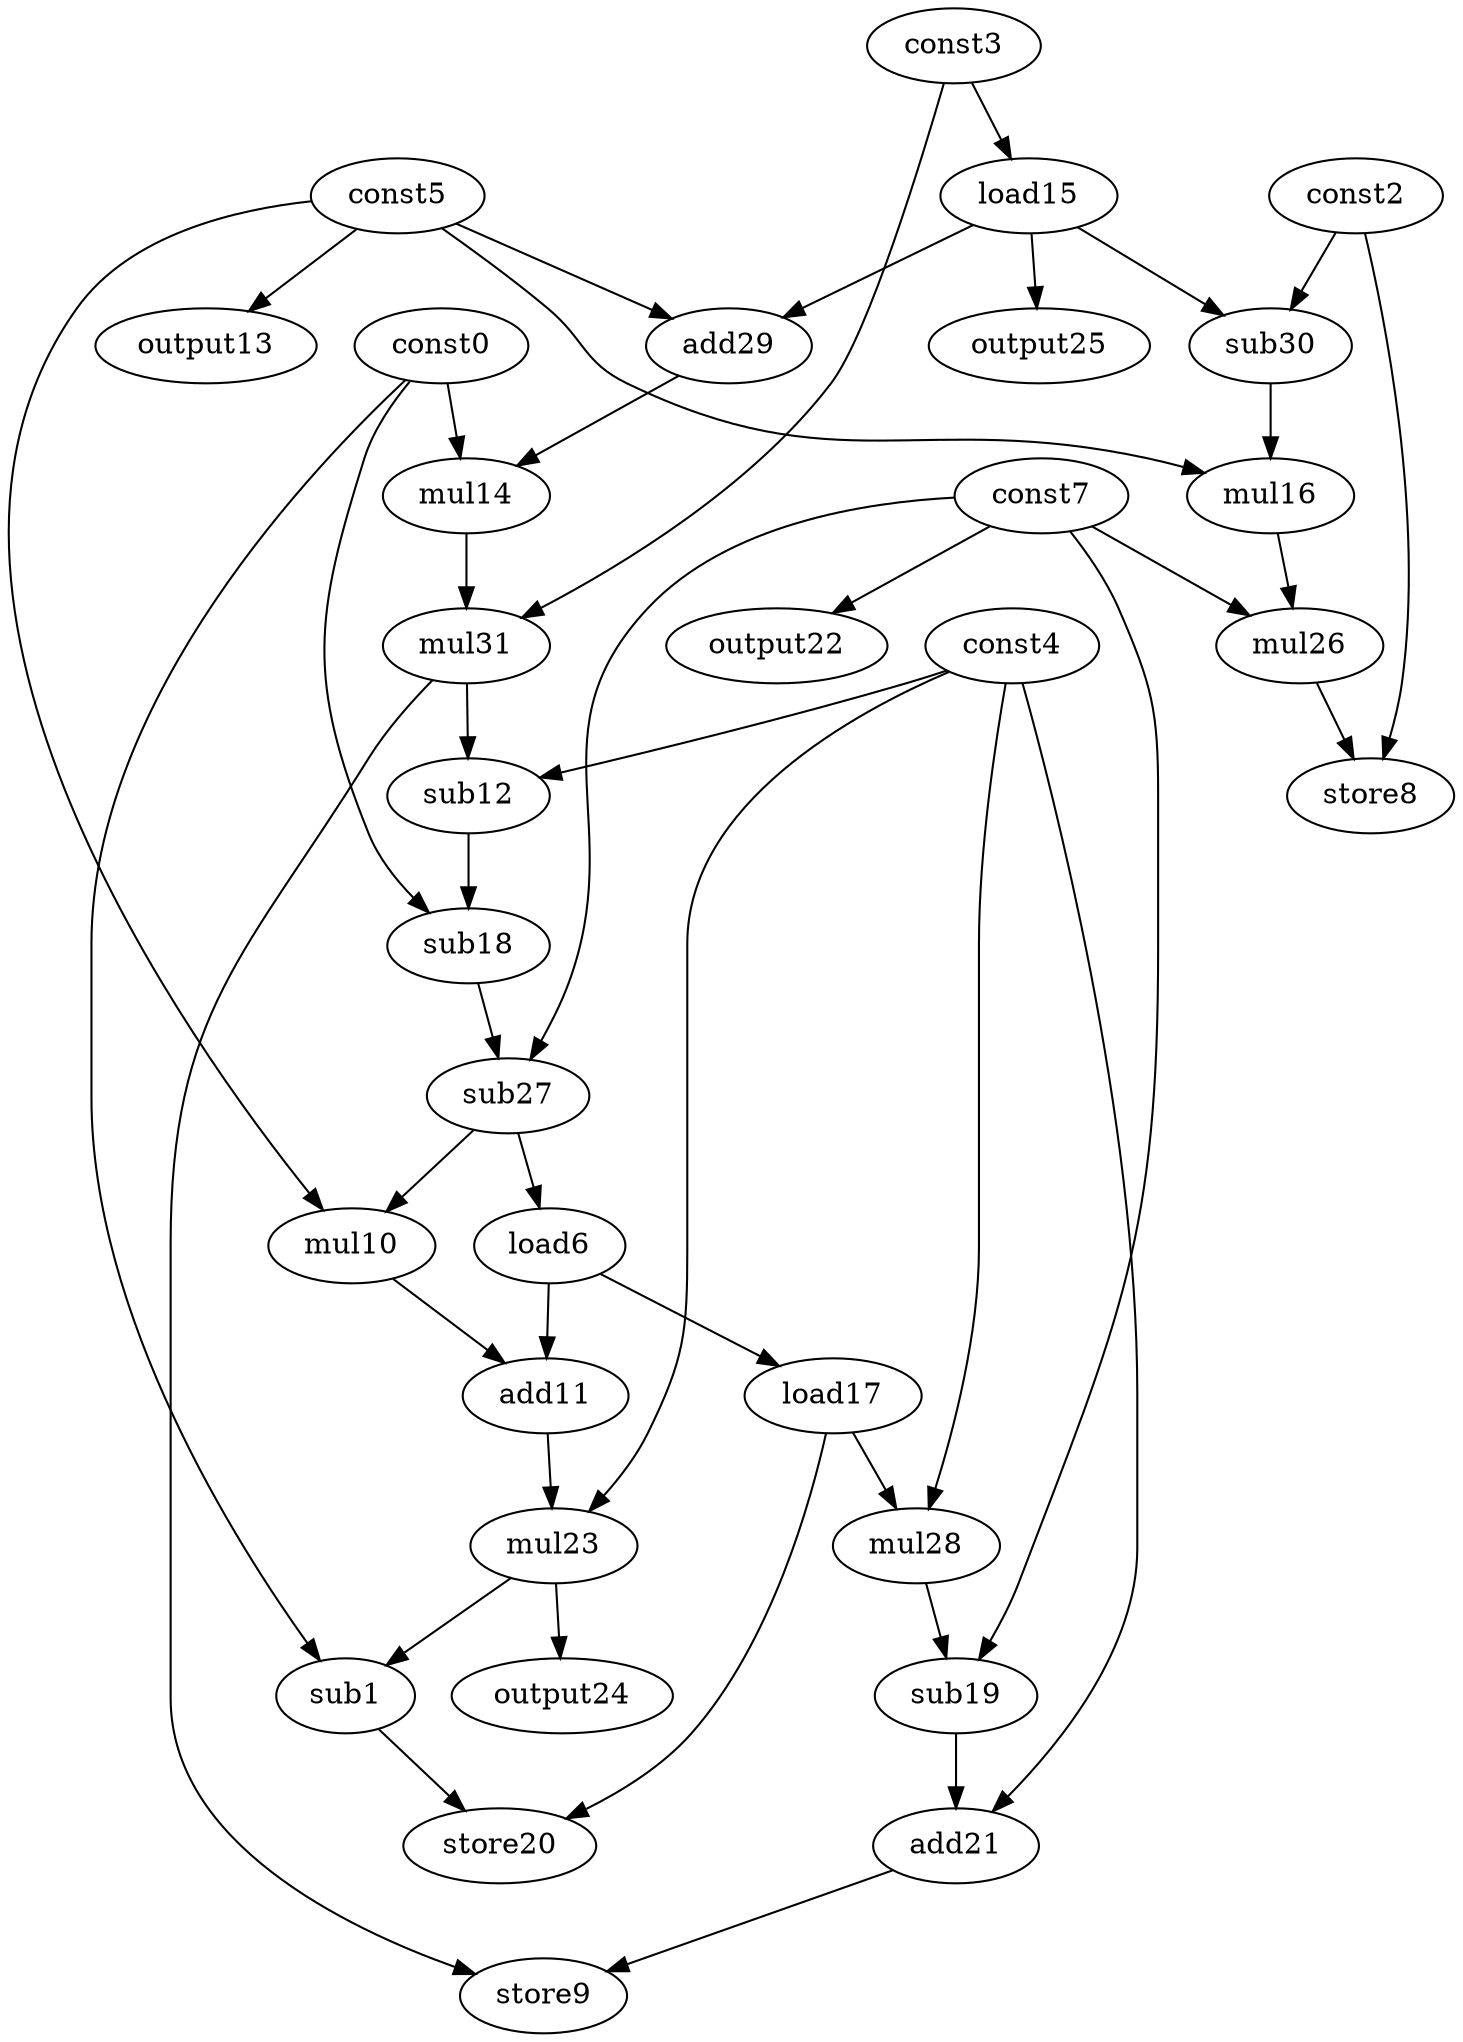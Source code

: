 digraph G { 
const0[opcode=const]; 
sub1[opcode=sub]; 
const2[opcode=const]; 
const3[opcode=const]; 
const4[opcode=const]; 
const5[opcode=const]; 
load6[opcode=load]; 
const7[opcode=const]; 
store8[opcode=store]; 
store9[opcode=store]; 
mul10[opcode=mul]; 
add11[opcode=add]; 
sub12[opcode=sub]; 
output13[opcode=output]; 
mul14[opcode=mul]; 
load15[opcode=load]; 
mul16[opcode=mul]; 
load17[opcode=load]; 
sub18[opcode=sub]; 
sub19[opcode=sub]; 
store20[opcode=store]; 
add21[opcode=add]; 
output22[opcode=output]; 
mul23[opcode=mul]; 
output24[opcode=output]; 
output25[opcode=output]; 
mul26[opcode=mul]; 
sub27[opcode=sub]; 
mul28[opcode=mul]; 
add29[opcode=add]; 
sub30[opcode=sub]; 
mul31[opcode=mul]; 
const5->output13[operand=0];
const3->load15[operand=0];
const7->output22[operand=0];
load15->output25[operand=0];
const5->add29[operand=0];
load15->add29[operand=1];
const2->sub30[operand=0];
load15->sub30[operand=1];
const0->mul14[operand=0];
add29->mul14[operand=1];
const5->mul16[operand=0];
sub30->mul16[operand=1];
mul16->mul26[operand=0];
const7->mul26[operand=1];
const3->mul31[operand=0];
mul14->mul31[operand=1];
const2->store8[operand=0];
mul26->store8[operand=1];
const4->sub12[operand=0];
mul31->sub12[operand=1];
const0->sub18[operand=0];
sub12->sub18[operand=1];
sub18->sub27[operand=0];
const7->sub27[operand=1];
sub27->load6[operand=0];
sub27->mul10[operand=0];
const5->mul10[operand=1];
mul10->add11[operand=0];
load6->add11[operand=1];
load6->load17[operand=0];
add11->mul23[operand=0];
const4->mul23[operand=1];
load17->mul28[operand=0];
const4->mul28[operand=1];
const0->sub1[operand=0];
mul23->sub1[operand=1];
mul28->sub19[operand=0];
const7->sub19[operand=1];
mul23->output24[operand=0];
load17->store20[operand=0];
sub1->store20[operand=1];
sub19->add21[operand=0];
const4->add21[operand=1];
add21->store9[operand=0];
mul31->store9[operand=1];
}
